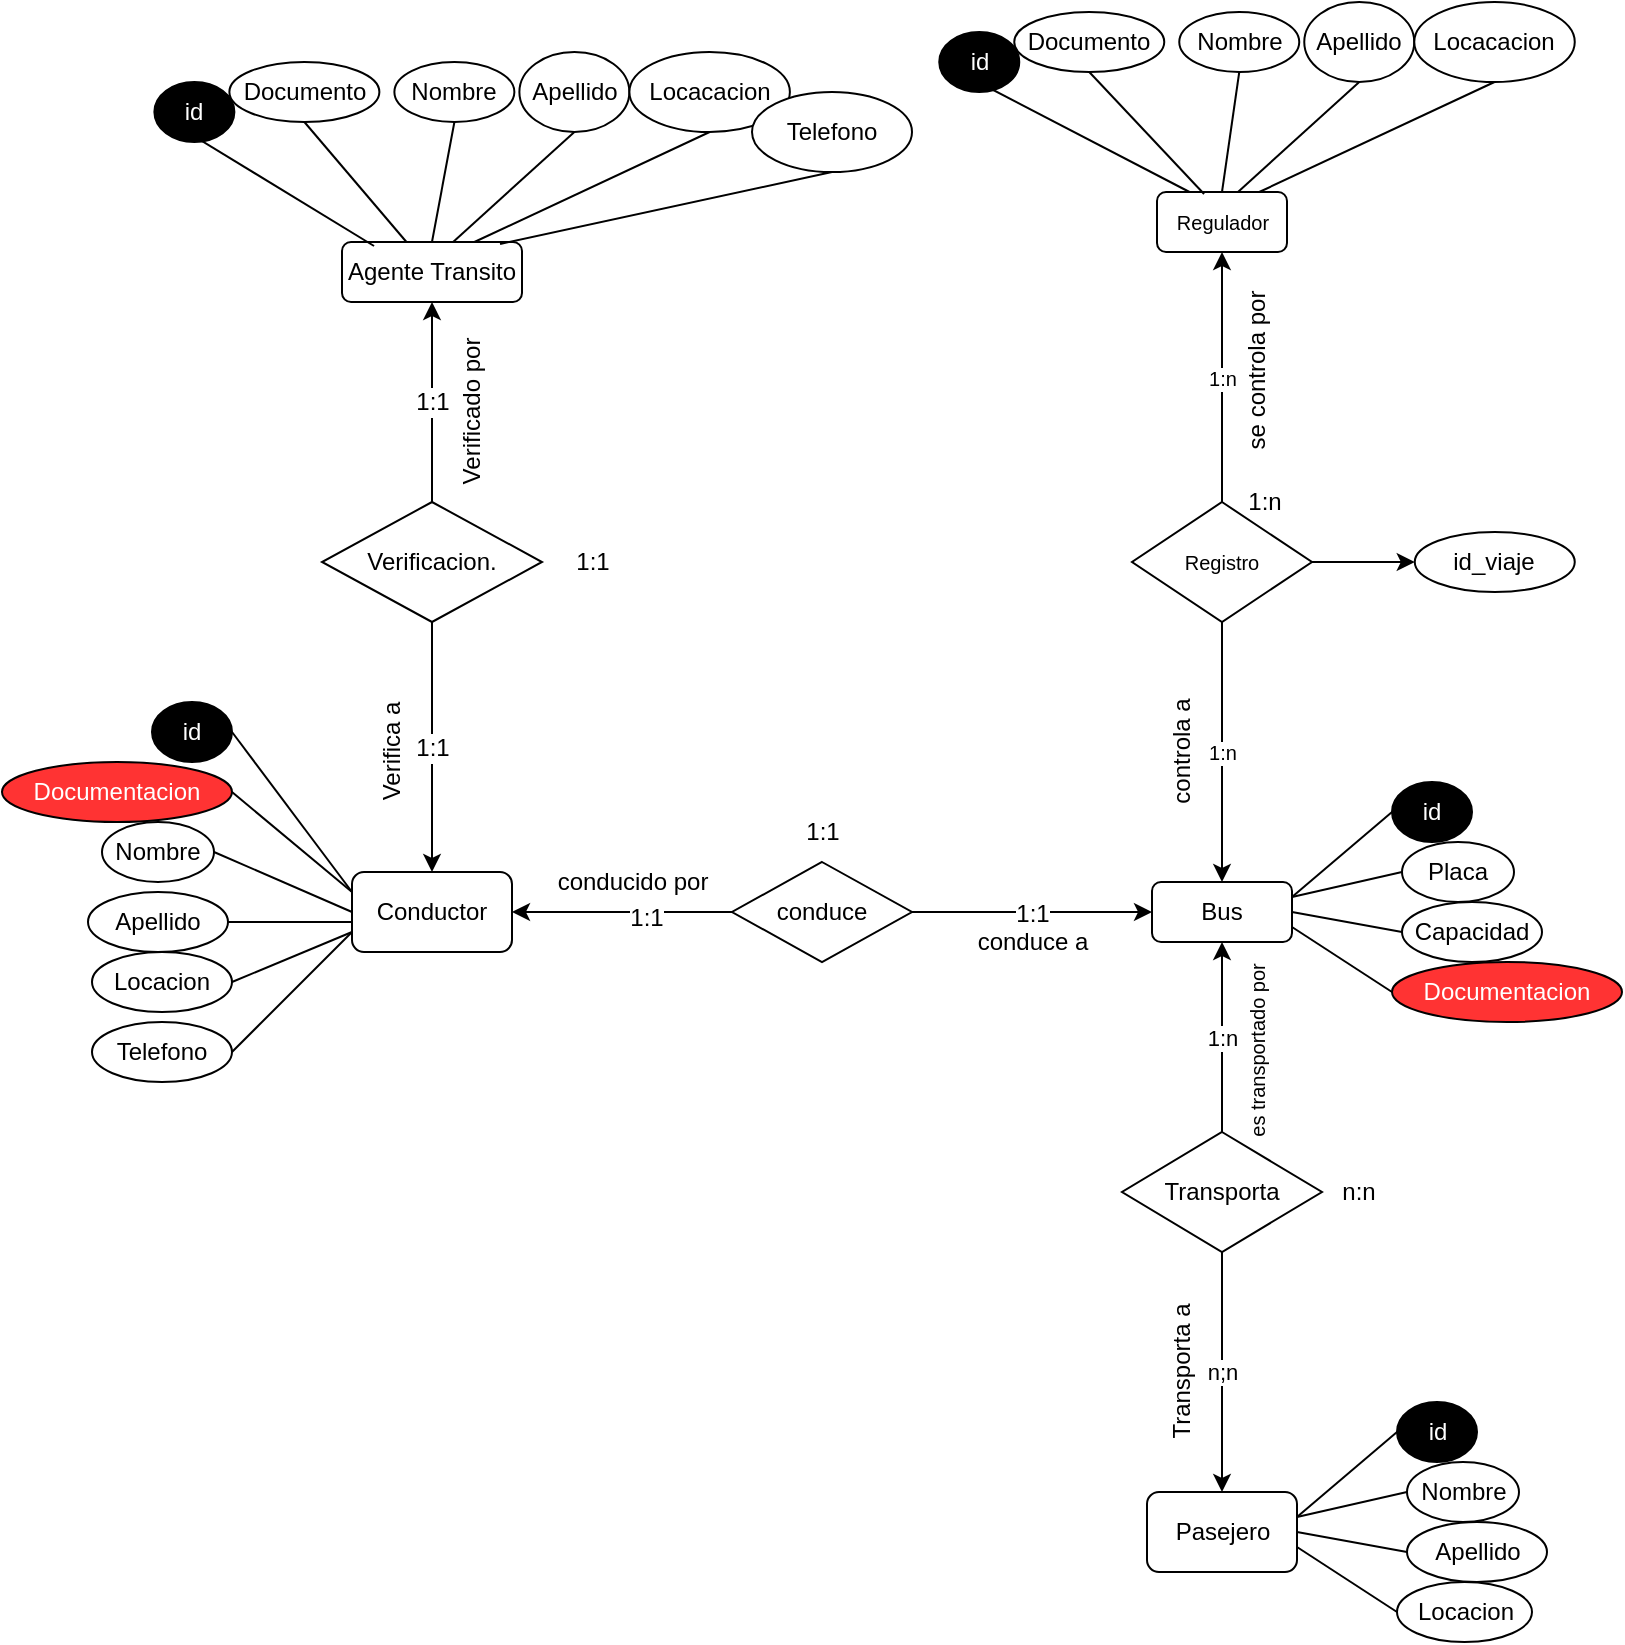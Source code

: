 <mxfile version="20.5.0" type="github">
  <diagram id="l2XuAp3Q86q-zVdVSw0r" name="Página-1">
    <mxGraphModel dx="1654" dy="1613" grid="1" gridSize="10" guides="1" tooltips="1" connect="1" arrows="1" fold="1" page="1" pageScale="1" pageWidth="827" pageHeight="1169" math="0" shadow="0">
      <root>
        <mxCell id="0" />
        <mxCell id="1" parent="0" />
        <mxCell id="VYHDniG5B-FyVY8hQCb8-1" value="Bus" style="rounded=1;whiteSpace=wrap;html=1;" vertex="1" parent="1">
          <mxGeometry x="480" y="240" width="70" height="30" as="geometry" />
        </mxCell>
        <mxCell id="VYHDniG5B-FyVY8hQCb8-2" value="&lt;font color=&quot;#ffffff&quot;&gt;id&lt;/font&gt;" style="ellipse;whiteSpace=wrap;html=1;fillColor=#000000;" vertex="1" parent="1">
          <mxGeometry x="600" y="190" width="40" height="30" as="geometry" />
        </mxCell>
        <mxCell id="VYHDniG5B-FyVY8hQCb8-5" value="" style="endArrow=none;html=1;rounded=0;fontColor=#FFFFFF;exitX=1;exitY=0.25;exitDx=0;exitDy=0;entryX=0;entryY=0.5;entryDx=0;entryDy=0;" edge="1" parent="1" source="VYHDniG5B-FyVY8hQCb8-1" target="VYHDniG5B-FyVY8hQCb8-2">
          <mxGeometry width="50" height="50" relative="1" as="geometry">
            <mxPoint x="683.5" y="255" as="sourcePoint" />
            <mxPoint x="600" y="215" as="targetPoint" />
          </mxGeometry>
        </mxCell>
        <mxCell id="VYHDniG5B-FyVY8hQCb8-6" value="&lt;font color=&quot;#000000&quot;&gt;Placa&lt;/font&gt;" style="ellipse;whiteSpace=wrap;html=1;fontColor=#FFFFFF;" vertex="1" parent="1">
          <mxGeometry x="605" y="220" width="56" height="30" as="geometry" />
        </mxCell>
        <mxCell id="VYHDniG5B-FyVY8hQCb8-7" value="" style="endArrow=none;html=1;rounded=0;fontColor=#000000;entryX=0;entryY=0.5;entryDx=0;entryDy=0;exitX=1;exitY=0.25;exitDx=0;exitDy=0;" edge="1" parent="1" source="VYHDniG5B-FyVY8hQCb8-1" target="VYHDniG5B-FyVY8hQCb8-6">
          <mxGeometry width="50" height="50" relative="1" as="geometry">
            <mxPoint x="686.545" y="255" as="sourcePoint" />
            <mxPoint x="676" y="215" as="targetPoint" />
          </mxGeometry>
        </mxCell>
        <mxCell id="VYHDniG5B-FyVY8hQCb8-9" value="&lt;font color=&quot;#000000&quot;&gt;Capacidad&lt;/font&gt;" style="ellipse;whiteSpace=wrap;html=1;fontColor=#FFFFFF;" vertex="1" parent="1">
          <mxGeometry x="605" y="250" width="70" height="30" as="geometry" />
        </mxCell>
        <mxCell id="VYHDniG5B-FyVY8hQCb8-10" value="" style="endArrow=none;html=1;rounded=0;fontColor=#000000;entryX=0;entryY=0.5;entryDx=0;entryDy=0;exitX=1;exitY=0.5;exitDx=0;exitDy=0;" edge="1" parent="1" target="VYHDniG5B-FyVY8hQCb8-9" source="VYHDniG5B-FyVY8hQCb8-1">
          <mxGeometry width="50" height="50" relative="1" as="geometry">
            <mxPoint x="701" y="255" as="sourcePoint" />
            <mxPoint x="752" y="165" as="targetPoint" />
          </mxGeometry>
        </mxCell>
        <mxCell id="VYHDniG5B-FyVY8hQCb8-12" value="&lt;font&gt;Documentacion&lt;/font&gt;" style="ellipse;whiteSpace=wrap;html=1;fontColor=#FFFFFF;fillColor=#FF3333;" vertex="1" parent="1">
          <mxGeometry x="600" y="280" width="115" height="30" as="geometry" />
        </mxCell>
        <mxCell id="VYHDniG5B-FyVY8hQCb8-13" value="" style="endArrow=none;html=1;rounded=0;fontColor=#000000;entryX=0;entryY=0.5;entryDx=0;entryDy=0;exitX=1;exitY=0.75;exitDx=0;exitDy=0;" edge="1" parent="1" target="VYHDniG5B-FyVY8hQCb8-12" source="VYHDniG5B-FyVY8hQCb8-1">
          <mxGeometry width="50" height="50" relative="1" as="geometry">
            <mxPoint x="718.5" y="255" as="sourcePoint" />
            <mxPoint x="852" y="215" as="targetPoint" />
          </mxGeometry>
        </mxCell>
        <mxCell id="VYHDniG5B-FyVY8hQCb8-15" value="1:n" style="edgeStyle=orthogonalEdgeStyle;rounded=0;orthogonalLoop=1;jettySize=auto;html=1;entryX=0.5;entryY=1;entryDx=0;entryDy=0;fontColor=#000000;" edge="1" parent="1" source="VYHDniG5B-FyVY8hQCb8-14" target="VYHDniG5B-FyVY8hQCb8-1">
          <mxGeometry relative="1" as="geometry" />
        </mxCell>
        <mxCell id="VYHDniG5B-FyVY8hQCb8-17" value="n;n" style="edgeStyle=orthogonalEdgeStyle;rounded=0;orthogonalLoop=1;jettySize=auto;html=1;exitX=0.5;exitY=1;exitDx=0;exitDy=0;entryX=0.5;entryY=0;entryDx=0;entryDy=0;fontColor=#000000;" edge="1" parent="1" source="VYHDniG5B-FyVY8hQCb8-14" target="VYHDniG5B-FyVY8hQCb8-16">
          <mxGeometry relative="1" as="geometry" />
        </mxCell>
        <mxCell id="VYHDniG5B-FyVY8hQCb8-14" value="Transporta" style="rhombus;whiteSpace=wrap;html=1;fontColor=#000000;" vertex="1" parent="1">
          <mxGeometry x="465" y="365" width="100" height="60" as="geometry" />
        </mxCell>
        <mxCell id="VYHDniG5B-FyVY8hQCb8-16" value="Pasejero" style="rounded=1;whiteSpace=wrap;html=1;fontColor=#000000;" vertex="1" parent="1">
          <mxGeometry x="477.5" y="545" width="75" height="40" as="geometry" />
        </mxCell>
        <mxCell id="VYHDniG5B-FyVY8hQCb8-18" value="n:n" style="text;html=1;align=center;verticalAlign=middle;resizable=0;points=[];autosize=1;strokeColor=none;fillColor=none;fontColor=#000000;" vertex="1" parent="1">
          <mxGeometry x="562.5" y="380" width="40" height="30" as="geometry" />
        </mxCell>
        <mxCell id="VYHDniG5B-FyVY8hQCb8-19" value="Transporta a" style="text;html=1;align=center;verticalAlign=middle;resizable=0;points=[];autosize=1;strokeColor=none;fillColor=none;fontColor=#000000;rotation=-90;" vertex="1" parent="1">
          <mxGeometry x="450" y="470" width="90" height="30" as="geometry" />
        </mxCell>
        <mxCell id="VYHDniG5B-FyVY8hQCb8-20" value="es transportado por" style="text;html=1;align=center;verticalAlign=middle;resizable=0;points=[];autosize=1;strokeColor=none;fillColor=none;fontColor=#000000;rotation=-90;fontSize=10;" vertex="1" parent="1">
          <mxGeometry x="477.5" y="310" width="110" height="30" as="geometry" />
        </mxCell>
        <mxCell id="VYHDniG5B-FyVY8hQCb8-21" value="&lt;font color=&quot;#ffffff&quot;&gt;id&lt;/font&gt;" style="ellipse;whiteSpace=wrap;html=1;fillColor=#000000;" vertex="1" parent="1">
          <mxGeometry x="602.5" y="500" width="40" height="30" as="geometry" />
        </mxCell>
        <mxCell id="VYHDniG5B-FyVY8hQCb8-22" value="" style="endArrow=none;html=1;rounded=0;fontColor=#FFFFFF;exitX=1;exitY=0.25;exitDx=0;exitDy=0;entryX=0;entryY=0.5;entryDx=0;entryDy=0;" edge="1" parent="1" target="VYHDniG5B-FyVY8hQCb8-21">
          <mxGeometry width="50" height="50" relative="1" as="geometry">
            <mxPoint x="552.5" y="557.5" as="sourcePoint" />
            <mxPoint x="602.5" y="525" as="targetPoint" />
          </mxGeometry>
        </mxCell>
        <mxCell id="VYHDniG5B-FyVY8hQCb8-23" value="&lt;font color=&quot;#000000&quot;&gt;Nombre&lt;/font&gt;" style="ellipse;whiteSpace=wrap;html=1;fontColor=#FFFFFF;" vertex="1" parent="1">
          <mxGeometry x="607.5" y="530" width="56" height="30" as="geometry" />
        </mxCell>
        <mxCell id="VYHDniG5B-FyVY8hQCb8-24" value="" style="endArrow=none;html=1;rounded=0;fontColor=#000000;entryX=0;entryY=0.5;entryDx=0;entryDy=0;exitX=1;exitY=0.25;exitDx=0;exitDy=0;" edge="1" parent="1" target="VYHDniG5B-FyVY8hQCb8-23">
          <mxGeometry width="50" height="50" relative="1" as="geometry">
            <mxPoint x="552.5" y="557.5" as="sourcePoint" />
            <mxPoint x="678.5" y="525" as="targetPoint" />
          </mxGeometry>
        </mxCell>
        <mxCell id="VYHDniG5B-FyVY8hQCb8-25" value="&lt;font color=&quot;#000000&quot;&gt;Apellido&lt;/font&gt;" style="ellipse;whiteSpace=wrap;html=1;fontColor=#FFFFFF;" vertex="1" parent="1">
          <mxGeometry x="607.5" y="560" width="70" height="30" as="geometry" />
        </mxCell>
        <mxCell id="VYHDniG5B-FyVY8hQCb8-26" value="" style="endArrow=none;html=1;rounded=0;fontColor=#000000;entryX=0;entryY=0.5;entryDx=0;entryDy=0;exitX=1;exitY=0.5;exitDx=0;exitDy=0;" edge="1" parent="1" target="VYHDniG5B-FyVY8hQCb8-25">
          <mxGeometry width="50" height="50" relative="1" as="geometry">
            <mxPoint x="552.5" y="565" as="sourcePoint" />
            <mxPoint x="754.5" y="475" as="targetPoint" />
          </mxGeometry>
        </mxCell>
        <mxCell id="VYHDniG5B-FyVY8hQCb8-27" value="&lt;font color=&quot;#000000&quot;&gt;Locacion&lt;/font&gt;" style="ellipse;whiteSpace=wrap;html=1;fontColor=#FFFFFF;" vertex="1" parent="1">
          <mxGeometry x="602.5" y="590" width="67.5" height="30" as="geometry" />
        </mxCell>
        <mxCell id="VYHDniG5B-FyVY8hQCb8-28" value="" style="endArrow=none;html=1;rounded=0;fontColor=#000000;entryX=0;entryY=0.5;entryDx=0;entryDy=0;exitX=1;exitY=0.75;exitDx=0;exitDy=0;" edge="1" parent="1" target="VYHDniG5B-FyVY8hQCb8-27">
          <mxGeometry width="50" height="50" relative="1" as="geometry">
            <mxPoint x="552.5" y="572.5" as="sourcePoint" />
            <mxPoint x="854.5" y="525" as="targetPoint" />
          </mxGeometry>
        </mxCell>
        <mxCell id="VYHDniG5B-FyVY8hQCb8-29" value="&lt;font color=&quot;#000000&quot;&gt;Regulador&lt;/font&gt;" style="rounded=1;whiteSpace=wrap;html=1;fontSize=10;fontColor=#FFFFFF;fillColor=#FFFFFF;" vertex="1" parent="1">
          <mxGeometry x="482.5" y="-105" width="65" height="30" as="geometry" />
        </mxCell>
        <mxCell id="VYHDniG5B-FyVY8hQCb8-30" value="&lt;font color=&quot;#ffffff&quot;&gt;id&lt;/font&gt;" style="ellipse;whiteSpace=wrap;html=1;fillColor=#000000;" vertex="1" parent="1">
          <mxGeometry x="373.63" y="-185" width="40" height="30" as="geometry" />
        </mxCell>
        <mxCell id="VYHDniG5B-FyVY8hQCb8-31" value="" style="endArrow=none;html=1;rounded=0;fontColor=#FFFFFF;exitX=0.25;exitY=0;exitDx=0;exitDy=0;entryX=0;entryY=0.5;entryDx=0;entryDy=0;" edge="1" parent="1" target="VYHDniG5B-FyVY8hQCb8-30" source="VYHDniG5B-FyVY8hQCb8-29">
          <mxGeometry width="50" height="50" relative="1" as="geometry">
            <mxPoint x="603.63" y="-67.5" as="sourcePoint" />
            <mxPoint x="653.63" y="-100" as="targetPoint" />
          </mxGeometry>
        </mxCell>
        <mxCell id="VYHDniG5B-FyVY8hQCb8-32" value="&lt;font color=&quot;#000000&quot;&gt;Documento&lt;/font&gt;" style="ellipse;whiteSpace=wrap;html=1;fontColor=#FFFFFF;" vertex="1" parent="1">
          <mxGeometry x="411.13" y="-195" width="75" height="30" as="geometry" />
        </mxCell>
        <mxCell id="VYHDniG5B-FyVY8hQCb8-33" value="" style="endArrow=none;html=1;rounded=0;fontColor=#000000;entryX=0.5;entryY=1;entryDx=0;entryDy=0;exitX=0.362;exitY=0.033;exitDx=0;exitDy=0;exitPerimeter=0;" edge="1" parent="1" target="VYHDniG5B-FyVY8hQCb8-32" source="VYHDniG5B-FyVY8hQCb8-29">
          <mxGeometry width="50" height="50" relative="1" as="geometry">
            <mxPoint x="603.63" y="-67.5" as="sourcePoint" />
            <mxPoint x="729.63" y="-100" as="targetPoint" />
          </mxGeometry>
        </mxCell>
        <mxCell id="VYHDniG5B-FyVY8hQCb8-34" value="&lt;font color=&quot;#000000&quot;&gt;Nombre&lt;/font&gt;" style="ellipse;whiteSpace=wrap;html=1;fontColor=#FFFFFF;" vertex="1" parent="1">
          <mxGeometry x="493.63" y="-195" width="60" height="30" as="geometry" />
        </mxCell>
        <mxCell id="VYHDniG5B-FyVY8hQCb8-35" value="" style="endArrow=none;html=1;rounded=0;fontColor=#000000;entryX=0.5;entryY=1;entryDx=0;entryDy=0;exitX=0.5;exitY=0;exitDx=0;exitDy=0;" edge="1" parent="1" target="VYHDniG5B-FyVY8hQCb8-34" source="VYHDniG5B-FyVY8hQCb8-29">
          <mxGeometry width="50" height="50" relative="1" as="geometry">
            <mxPoint x="603.63" y="-60" as="sourcePoint" />
            <mxPoint x="805.63" y="-150" as="targetPoint" />
          </mxGeometry>
        </mxCell>
        <mxCell id="VYHDniG5B-FyVY8hQCb8-36" value="&lt;font color=&quot;#000000&quot;&gt;Apellido&lt;/font&gt;" style="ellipse;whiteSpace=wrap;html=1;fontColor=#FFFFFF;" vertex="1" parent="1">
          <mxGeometry x="556.13" y="-200" width="55" height="40" as="geometry" />
        </mxCell>
        <mxCell id="VYHDniG5B-FyVY8hQCb8-37" value="" style="endArrow=none;html=1;rounded=0;fontColor=#000000;entryX=0.5;entryY=1;entryDx=0;entryDy=0;exitX=0.623;exitY=0;exitDx=0;exitDy=0;exitPerimeter=0;" edge="1" parent="1" target="VYHDniG5B-FyVY8hQCb8-36" source="VYHDniG5B-FyVY8hQCb8-29">
          <mxGeometry width="50" height="50" relative="1" as="geometry">
            <mxPoint x="603.63" y="-52.5" as="sourcePoint" />
            <mxPoint x="905.63" y="-100" as="targetPoint" />
          </mxGeometry>
        </mxCell>
        <mxCell id="VYHDniG5B-FyVY8hQCb8-38" value="&lt;font color=&quot;#000000&quot;&gt;Locacacion&lt;/font&gt;" style="ellipse;whiteSpace=wrap;html=1;fontColor=#FFFFFF;" vertex="1" parent="1">
          <mxGeometry x="611.13" y="-200" width="80.25" height="40" as="geometry" />
        </mxCell>
        <mxCell id="VYHDniG5B-FyVY8hQCb8-39" value="" style="endArrow=none;html=1;rounded=0;fontColor=#000000;entryX=0.5;entryY=1;entryDx=0;entryDy=0;" edge="1" parent="1" target="VYHDniG5B-FyVY8hQCb8-38">
          <mxGeometry width="50" height="50" relative="1" as="geometry">
            <mxPoint x="533.63" y="-105" as="sourcePoint" />
            <mxPoint x="962.88" y="-105" as="targetPoint" />
          </mxGeometry>
        </mxCell>
        <mxCell id="VYHDniG5B-FyVY8hQCb8-42" value="1:n" style="edgeStyle=orthogonalEdgeStyle;rounded=0;orthogonalLoop=1;jettySize=auto;html=1;entryX=0.5;entryY=1;entryDx=0;entryDy=0;fontSize=10;fontColor=#000000;" edge="1" parent="1" source="VYHDniG5B-FyVY8hQCb8-40" target="VYHDniG5B-FyVY8hQCb8-29">
          <mxGeometry relative="1" as="geometry" />
        </mxCell>
        <mxCell id="VYHDniG5B-FyVY8hQCb8-43" value="1:n" style="edgeStyle=orthogonalEdgeStyle;rounded=0;orthogonalLoop=1;jettySize=auto;html=1;entryX=0.5;entryY=0;entryDx=0;entryDy=0;fontSize=10;fontColor=#000000;" edge="1" parent="1" source="VYHDniG5B-FyVY8hQCb8-40" target="VYHDniG5B-FyVY8hQCb8-1">
          <mxGeometry relative="1" as="geometry" />
        </mxCell>
        <mxCell id="VYHDniG5B-FyVY8hQCb8-48" style="edgeStyle=orthogonalEdgeStyle;rounded=0;orthogonalLoop=1;jettySize=auto;html=1;exitX=1;exitY=0.5;exitDx=0;exitDy=0;entryX=0;entryY=0.5;entryDx=0;entryDy=0;fontSize=12;fontColor=#000000;" edge="1" parent="1" source="VYHDniG5B-FyVY8hQCb8-40" target="VYHDniG5B-FyVY8hQCb8-47">
          <mxGeometry relative="1" as="geometry" />
        </mxCell>
        <mxCell id="VYHDniG5B-FyVY8hQCb8-40" value="Registro" style="rhombus;whiteSpace=wrap;html=1;fontSize=10;fontColor=#000000;fillColor=#FFFFFF;" vertex="1" parent="1">
          <mxGeometry x="470" y="50" width="90" height="60" as="geometry" />
        </mxCell>
        <mxCell id="VYHDniG5B-FyVY8hQCb8-44" value="1:n" style="text;html=1;align=center;verticalAlign=middle;resizable=0;points=[];autosize=1;strokeColor=none;fillColor=none;fontColor=#000000;" vertex="1" parent="1">
          <mxGeometry x="516.13" y="35" width="40" height="30" as="geometry" />
        </mxCell>
        <mxCell id="VYHDniG5B-FyVY8hQCb8-45" value="se controla por" style="text;html=1;align=center;verticalAlign=middle;resizable=0;points=[];autosize=1;strokeColor=none;fillColor=none;fontColor=#000000;rotation=-90;fontSize=12;" vertex="1" parent="1">
          <mxGeometry x="482.5" y="-30" width="100" height="30" as="geometry" />
        </mxCell>
        <mxCell id="VYHDniG5B-FyVY8hQCb8-46" value="controla a" style="text;html=1;align=center;verticalAlign=middle;resizable=0;points=[];autosize=1;strokeColor=none;fillColor=none;fontColor=#000000;rotation=-90;fontSize=12;" vertex="1" parent="1">
          <mxGeometry x="455" y="160" width="80" height="30" as="geometry" />
        </mxCell>
        <mxCell id="VYHDniG5B-FyVY8hQCb8-47" value="id_viaje" style="ellipse;whiteSpace=wrap;html=1;fontSize=12;fontColor=#000000;fillColor=#FFFFFF;" vertex="1" parent="1">
          <mxGeometry x="611.38" y="65" width="80" height="30" as="geometry" />
        </mxCell>
        <mxCell id="VYHDniG5B-FyVY8hQCb8-51" value="1:1" style="edgeStyle=orthogonalEdgeStyle;rounded=0;orthogonalLoop=1;jettySize=auto;html=1;fontSize=12;fontColor=#000000;" edge="1" parent="1" source="VYHDniG5B-FyVY8hQCb8-50">
          <mxGeometry relative="1" as="geometry">
            <mxPoint x="480" y="255" as="targetPoint" />
          </mxGeometry>
        </mxCell>
        <mxCell id="VYHDniG5B-FyVY8hQCb8-52" style="edgeStyle=orthogonalEdgeStyle;rounded=0;orthogonalLoop=1;jettySize=auto;html=1;fontSize=12;fontColor=#000000;" edge="1" parent="1" source="VYHDniG5B-FyVY8hQCb8-50" target="VYHDniG5B-FyVY8hQCb8-53">
          <mxGeometry relative="1" as="geometry">
            <mxPoint x="140" y="255" as="targetPoint" />
          </mxGeometry>
        </mxCell>
        <mxCell id="VYHDniG5B-FyVY8hQCb8-54" value="1:1" style="edgeLabel;html=1;align=center;verticalAlign=middle;resizable=0;points=[];fontSize=12;fontColor=#000000;" vertex="1" connectable="0" parent="VYHDniG5B-FyVY8hQCb8-52">
          <mxGeometry x="-0.218" y="3" relative="1" as="geometry">
            <mxPoint as="offset" />
          </mxGeometry>
        </mxCell>
        <mxCell id="VYHDniG5B-FyVY8hQCb8-50" value="conduce" style="rhombus;whiteSpace=wrap;html=1;fontSize=12;fontColor=#000000;fillColor=#FFFFFF;" vertex="1" parent="1">
          <mxGeometry x="270" y="230" width="90" height="50" as="geometry" />
        </mxCell>
        <mxCell id="VYHDniG5B-FyVY8hQCb8-53" value="Conductor" style="rounded=1;whiteSpace=wrap;html=1;fontSize=12;fontColor=#000000;fillColor=#FFFFFF;" vertex="1" parent="1">
          <mxGeometry x="80" y="235" width="80" height="40" as="geometry" />
        </mxCell>
        <mxCell id="VYHDniG5B-FyVY8hQCb8-55" value="1:1" style="text;html=1;align=center;verticalAlign=middle;resizable=0;points=[];autosize=1;strokeColor=none;fillColor=none;fontSize=12;fontColor=#000000;" vertex="1" parent="1">
          <mxGeometry x="295" y="200" width="40" height="30" as="geometry" />
        </mxCell>
        <mxCell id="VYHDniG5B-FyVY8hQCb8-56" value="conducido por" style="text;html=1;align=center;verticalAlign=middle;resizable=0;points=[];autosize=1;strokeColor=none;fillColor=none;fontSize=12;fontColor=#000000;" vertex="1" parent="1">
          <mxGeometry x="170" y="225" width="100" height="30" as="geometry" />
        </mxCell>
        <mxCell id="VYHDniG5B-FyVY8hQCb8-57" value="conduce a" style="text;html=1;align=center;verticalAlign=middle;resizable=0;points=[];autosize=1;strokeColor=none;fillColor=none;fontSize=12;fontColor=#000000;" vertex="1" parent="1">
          <mxGeometry x="380" y="255" width="80" height="30" as="geometry" />
        </mxCell>
        <mxCell id="VYHDniG5B-FyVY8hQCb8-58" value="&lt;font color=&quot;#ffffff&quot;&gt;id&lt;/font&gt;" style="ellipse;whiteSpace=wrap;html=1;fillColor=#000000;" vertex="1" parent="1">
          <mxGeometry x="-20" y="150" width="40" height="30" as="geometry" />
        </mxCell>
        <mxCell id="VYHDniG5B-FyVY8hQCb8-59" value="" style="endArrow=none;html=1;rounded=0;fontColor=#FFFFFF;exitX=0;exitY=0.25;exitDx=0;exitDy=0;entryX=1;entryY=0.5;entryDx=0;entryDy=0;" edge="1" parent="1" target="VYHDniG5B-FyVY8hQCb8-58" source="VYHDniG5B-FyVY8hQCb8-53">
          <mxGeometry width="50" height="50" relative="1" as="geometry">
            <mxPoint x="-100" y="257.5" as="sourcePoint" />
            <mxPoint x="-50" y="225" as="targetPoint" />
          </mxGeometry>
        </mxCell>
        <mxCell id="VYHDniG5B-FyVY8hQCb8-60" value="&lt;font color=&quot;#000000&quot;&gt;Nombre&lt;/font&gt;" style="ellipse;whiteSpace=wrap;html=1;fontColor=#FFFFFF;" vertex="1" parent="1">
          <mxGeometry x="-45" y="210" width="56" height="30" as="geometry" />
        </mxCell>
        <mxCell id="VYHDniG5B-FyVY8hQCb8-61" value="" style="endArrow=none;html=1;rounded=0;fontColor=#000000;entryX=1;entryY=0.5;entryDx=0;entryDy=0;exitX=0;exitY=0.5;exitDx=0;exitDy=0;" edge="1" parent="1" target="VYHDniG5B-FyVY8hQCb8-60" source="VYHDniG5B-FyVY8hQCb8-53">
          <mxGeometry width="50" height="50" relative="1" as="geometry">
            <mxPoint x="-100" y="257.5" as="sourcePoint" />
            <mxPoint x="26" y="225" as="targetPoint" />
          </mxGeometry>
        </mxCell>
        <mxCell id="VYHDniG5B-FyVY8hQCb8-62" value="&lt;font color=&quot;#000000&quot;&gt;Apellido&lt;/font&gt;" style="ellipse;whiteSpace=wrap;html=1;fontColor=#FFFFFF;" vertex="1" parent="1">
          <mxGeometry x="-52" y="245" width="70" height="30" as="geometry" />
        </mxCell>
        <mxCell id="VYHDniG5B-FyVY8hQCb8-63" value="" style="endArrow=none;html=1;rounded=0;fontColor=#000000;entryX=1;entryY=0.5;entryDx=0;entryDy=0;" edge="1" parent="1" target="VYHDniG5B-FyVY8hQCb8-62">
          <mxGeometry width="50" height="50" relative="1" as="geometry">
            <mxPoint x="80" y="260" as="sourcePoint" />
            <mxPoint x="102" y="175" as="targetPoint" />
          </mxGeometry>
        </mxCell>
        <mxCell id="VYHDniG5B-FyVY8hQCb8-64" value="&lt;font&gt;Documentacion&lt;/font&gt;" style="ellipse;whiteSpace=wrap;html=1;fontColor=#FFFFFF;fillColor=#FF3333;" vertex="1" parent="1">
          <mxGeometry x="-95" y="180" width="115" height="30" as="geometry" />
        </mxCell>
        <mxCell id="VYHDniG5B-FyVY8hQCb8-65" value="" style="endArrow=none;html=1;rounded=0;fontColor=#000000;entryX=1;entryY=0.5;entryDx=0;entryDy=0;exitX=0;exitY=0.25;exitDx=0;exitDy=0;" edge="1" parent="1" target="VYHDniG5B-FyVY8hQCb8-64" source="VYHDniG5B-FyVY8hQCb8-53">
          <mxGeometry width="50" height="50" relative="1" as="geometry">
            <mxPoint x="-100" y="272.5" as="sourcePoint" />
            <mxPoint x="202" y="225" as="targetPoint" />
          </mxGeometry>
        </mxCell>
        <mxCell id="VYHDniG5B-FyVY8hQCb8-67" value="Locacion" style="ellipse;whiteSpace=wrap;html=1;fontSize=12;fontColor=#000000;fillColor=#FFFFFF;" vertex="1" parent="1">
          <mxGeometry x="-50" y="275" width="70" height="30" as="geometry" />
        </mxCell>
        <mxCell id="VYHDniG5B-FyVY8hQCb8-69" value="" style="endArrow=none;html=1;rounded=0;fontColor=#000000;exitX=0;exitY=0.75;exitDx=0;exitDy=0;" edge="1" parent="1" source="VYHDniG5B-FyVY8hQCb8-53">
          <mxGeometry width="50" height="50" relative="1" as="geometry">
            <mxPoint x="82" y="294.5" as="sourcePoint" />
            <mxPoint x="20" y="290" as="targetPoint" />
          </mxGeometry>
        </mxCell>
        <mxCell id="VYHDniG5B-FyVY8hQCb8-70" value="Telefono" style="ellipse;whiteSpace=wrap;html=1;fontSize=12;fontColor=#000000;fillColor=#FFFFFF;" vertex="1" parent="1">
          <mxGeometry x="-50" y="310" width="70" height="30" as="geometry" />
        </mxCell>
        <mxCell id="VYHDniG5B-FyVY8hQCb8-71" value="" style="endArrow=none;html=1;rounded=0;fontSize=12;fontColor=#000000;exitX=1;exitY=0.5;exitDx=0;exitDy=0;entryX=0;entryY=0.75;entryDx=0;entryDy=0;" edge="1" parent="1" source="VYHDniG5B-FyVY8hQCb8-70" target="VYHDniG5B-FyVY8hQCb8-53">
          <mxGeometry width="50" height="50" relative="1" as="geometry">
            <mxPoint x="30" y="340" as="sourcePoint" />
            <mxPoint x="80" y="290" as="targetPoint" />
          </mxGeometry>
        </mxCell>
        <mxCell id="VYHDniG5B-FyVY8hQCb8-74" value="1:1" style="edgeStyle=orthogonalEdgeStyle;rounded=0;orthogonalLoop=1;jettySize=auto;html=1;fontSize=12;fontColor=#000000;" edge="1" parent="1" source="VYHDniG5B-FyVY8hQCb8-72" target="VYHDniG5B-FyVY8hQCb8-53">
          <mxGeometry relative="1" as="geometry" />
        </mxCell>
        <mxCell id="VYHDniG5B-FyVY8hQCb8-76" value="1:1" style="edgeStyle=orthogonalEdgeStyle;rounded=0;orthogonalLoop=1;jettySize=auto;html=1;entryX=0.5;entryY=1;entryDx=0;entryDy=0;fontSize=12;fontColor=#000000;" edge="1" parent="1" source="VYHDniG5B-FyVY8hQCb8-72" target="VYHDniG5B-FyVY8hQCb8-75">
          <mxGeometry relative="1" as="geometry" />
        </mxCell>
        <mxCell id="VYHDniG5B-FyVY8hQCb8-72" value="Verificacion." style="rhombus;whiteSpace=wrap;html=1;fontSize=12;fontColor=#000000;fillColor=#FFFFFF;" vertex="1" parent="1">
          <mxGeometry x="65" y="50" width="110" height="60" as="geometry" />
        </mxCell>
        <mxCell id="VYHDniG5B-FyVY8hQCb8-75" value="Agente Transito" style="rounded=1;whiteSpace=wrap;html=1;fontSize=12;fontColor=#000000;fillColor=#FFFFFF;" vertex="1" parent="1">
          <mxGeometry x="75" y="-80" width="90" height="30" as="geometry" />
        </mxCell>
        <mxCell id="VYHDniG5B-FyVY8hQCb8-77" value="&lt;font color=&quot;#ffffff&quot;&gt;id&lt;/font&gt;" style="ellipse;whiteSpace=wrap;html=1;fillColor=#000000;" vertex="1" parent="1">
          <mxGeometry x="-18.81" y="-160" width="40" height="30" as="geometry" />
        </mxCell>
        <mxCell id="VYHDniG5B-FyVY8hQCb8-78" value="" style="endArrow=none;html=1;rounded=0;fontColor=#FFFFFF;exitX=0.178;exitY=0.067;exitDx=0;exitDy=0;entryX=0;entryY=0.5;entryDx=0;entryDy=0;exitPerimeter=0;" edge="1" parent="1" target="VYHDniG5B-FyVY8hQCb8-77" source="VYHDniG5B-FyVY8hQCb8-75">
          <mxGeometry width="50" height="50" relative="1" as="geometry">
            <mxPoint x="106.31" y="-80" as="sourcePoint" />
            <mxPoint x="261.19" y="-75" as="targetPoint" />
          </mxGeometry>
        </mxCell>
        <mxCell id="VYHDniG5B-FyVY8hQCb8-79" value="&lt;font color=&quot;#000000&quot;&gt;Documento&lt;/font&gt;" style="ellipse;whiteSpace=wrap;html=1;fontColor=#FFFFFF;" vertex="1" parent="1">
          <mxGeometry x="18.69" y="-170" width="75" height="30" as="geometry" />
        </mxCell>
        <mxCell id="VYHDniG5B-FyVY8hQCb8-80" value="&lt;font color=&quot;#000000&quot;&gt;Nombre&lt;/font&gt;" style="ellipse;whiteSpace=wrap;html=1;fontColor=#FFFFFF;" vertex="1" parent="1">
          <mxGeometry x="101.19" y="-170" width="60" height="30" as="geometry" />
        </mxCell>
        <mxCell id="VYHDniG5B-FyVY8hQCb8-81" value="" style="endArrow=none;html=1;rounded=0;fontColor=#000000;entryX=0.5;entryY=1;entryDx=0;entryDy=0;" edge="1" parent="1" target="VYHDniG5B-FyVY8hQCb8-80">
          <mxGeometry width="50" height="50" relative="1" as="geometry">
            <mxPoint x="120" y="-80" as="sourcePoint" />
            <mxPoint x="413.19" y="-125" as="targetPoint" />
          </mxGeometry>
        </mxCell>
        <mxCell id="VYHDniG5B-FyVY8hQCb8-82" value="&lt;font color=&quot;#000000&quot;&gt;Apellido&lt;/font&gt;" style="ellipse;whiteSpace=wrap;html=1;fontColor=#FFFFFF;" vertex="1" parent="1">
          <mxGeometry x="163.69" y="-175" width="55" height="40" as="geometry" />
        </mxCell>
        <mxCell id="VYHDniG5B-FyVY8hQCb8-83" value="" style="endArrow=none;html=1;rounded=0;fontColor=#000000;entryX=0.5;entryY=1;entryDx=0;entryDy=0;exitX=0.623;exitY=0;exitDx=0;exitDy=0;exitPerimeter=0;" edge="1" parent="1" target="VYHDniG5B-FyVY8hQCb8-82">
          <mxGeometry width="50" height="50" relative="1" as="geometry">
            <mxPoint x="130.555" y="-80" as="sourcePoint" />
            <mxPoint x="513.19" y="-75" as="targetPoint" />
          </mxGeometry>
        </mxCell>
        <mxCell id="VYHDniG5B-FyVY8hQCb8-84" value="" style="endArrow=none;html=1;rounded=0;fontColor=#000000;entryX=0.5;entryY=1;entryDx=0;entryDy=0;" edge="1" parent="1">
          <mxGeometry width="50" height="50" relative="1" as="geometry">
            <mxPoint x="141.19" y="-80" as="sourcePoint" />
            <mxPoint x="258.815" y="-135" as="targetPoint" />
          </mxGeometry>
        </mxCell>
        <mxCell id="VYHDniG5B-FyVY8hQCb8-85" value="&lt;font color=&quot;#000000&quot;&gt;Locacacion&lt;/font&gt;" style="ellipse;whiteSpace=wrap;html=1;fontColor=#FFFFFF;" vertex="1" parent="1">
          <mxGeometry x="218.69" y="-175" width="80.25" height="40" as="geometry" />
        </mxCell>
        <mxCell id="VYHDniG5B-FyVY8hQCb8-86" value="" style="endArrow=none;html=1;rounded=0;fontSize=12;fontColor=#000000;entryX=0.5;entryY=1;entryDx=0;entryDy=0;" edge="1" parent="1" source="VYHDniG5B-FyVY8hQCb8-75" target="VYHDniG5B-FyVY8hQCb8-79">
          <mxGeometry width="50" height="50" relative="1" as="geometry">
            <mxPoint x="270" y="40" as="sourcePoint" />
            <mxPoint x="320" y="-10" as="targetPoint" />
          </mxGeometry>
        </mxCell>
        <mxCell id="VYHDniG5B-FyVY8hQCb8-87" value="Telefono" style="ellipse;whiteSpace=wrap;html=1;fontSize=12;fontColor=#000000;fillColor=#FFFFFF;" vertex="1" parent="1">
          <mxGeometry x="280" y="-155" width="80" height="40" as="geometry" />
        </mxCell>
        <mxCell id="VYHDniG5B-FyVY8hQCb8-88" value="" style="endArrow=none;html=1;rounded=0;fontSize=12;fontColor=#000000;entryX=0.5;entryY=1;entryDx=0;entryDy=0;exitX=0.878;exitY=0.033;exitDx=0;exitDy=0;exitPerimeter=0;" edge="1" parent="1" source="VYHDniG5B-FyVY8hQCb8-75" target="VYHDniG5B-FyVY8hQCb8-87">
          <mxGeometry width="50" height="50" relative="1" as="geometry">
            <mxPoint x="270" y="40" as="sourcePoint" />
            <mxPoint x="320" y="-10" as="targetPoint" />
          </mxGeometry>
        </mxCell>
        <mxCell id="VYHDniG5B-FyVY8hQCb8-89" value="Verificado por" style="text;html=1;align=center;verticalAlign=middle;resizable=0;points=[];autosize=1;strokeColor=none;fillColor=none;fontColor=#000000;rotation=-90;fontSize=12;" vertex="1" parent="1">
          <mxGeometry x="90" y="-10" width="100" height="30" as="geometry" />
        </mxCell>
        <mxCell id="VYHDniG5B-FyVY8hQCb8-90" value="Verifica a" style="text;html=1;align=center;verticalAlign=middle;resizable=0;points=[];autosize=1;strokeColor=none;fillColor=none;fontColor=#000000;rotation=-90;fontSize=12;" vertex="1" parent="1">
          <mxGeometry x="65" y="160" width="70" height="30" as="geometry" />
        </mxCell>
        <mxCell id="VYHDniG5B-FyVY8hQCb8-91" value="1:1" style="text;html=1;align=center;verticalAlign=middle;resizable=0;points=[];autosize=1;strokeColor=none;fillColor=none;fontSize=12;fontColor=#000000;" vertex="1" parent="1">
          <mxGeometry x="180" y="65" width="40" height="30" as="geometry" />
        </mxCell>
      </root>
    </mxGraphModel>
  </diagram>
</mxfile>
